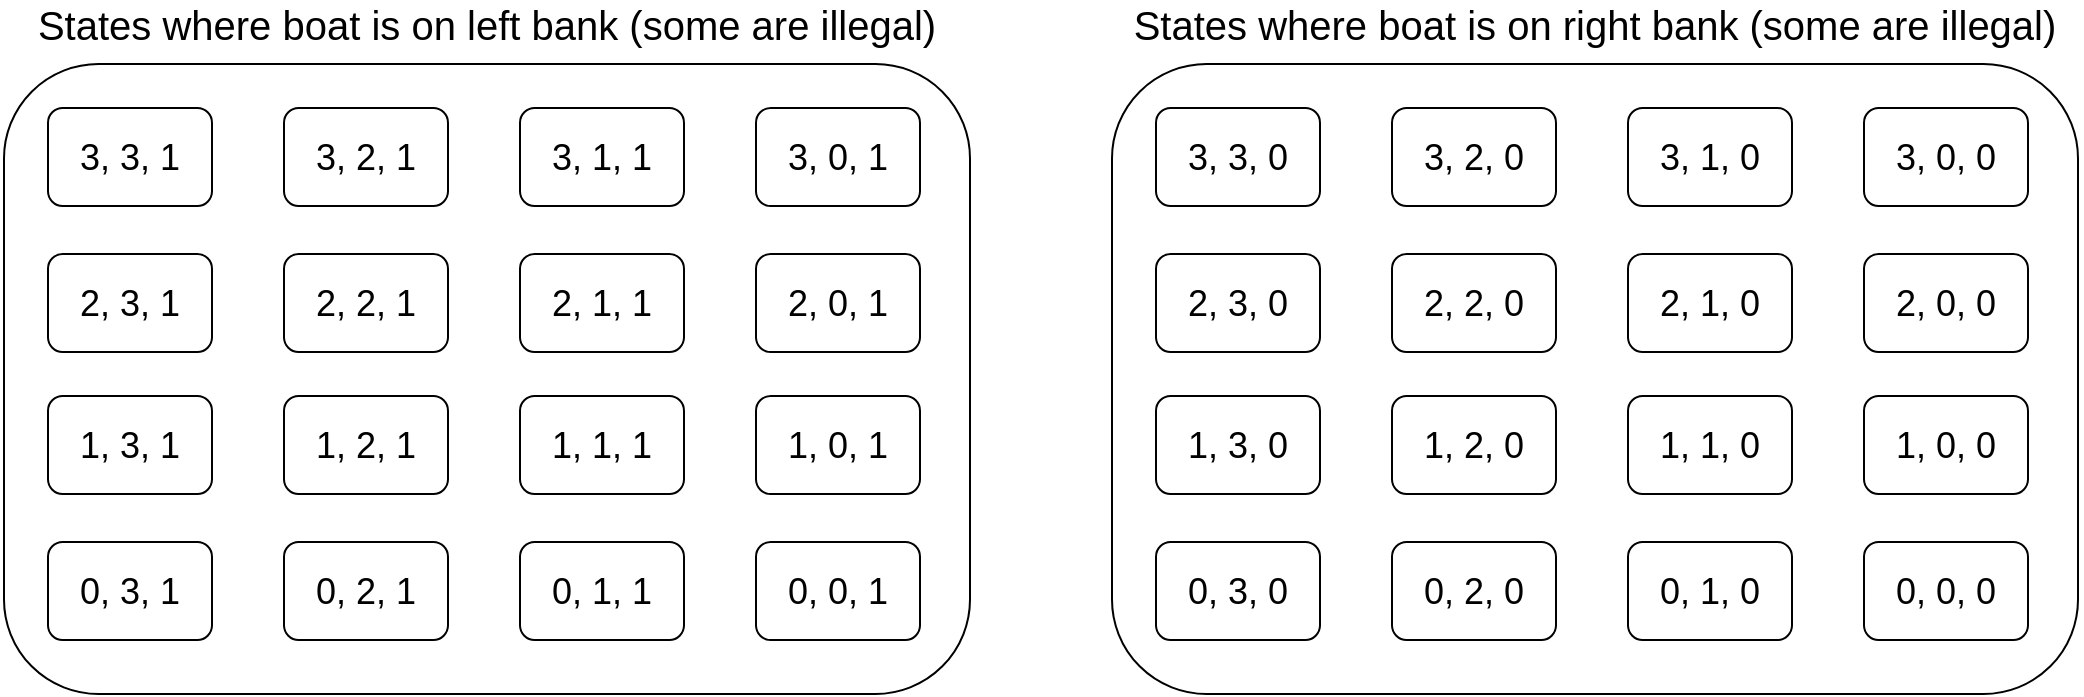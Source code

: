 <mxfile version="14.9.6" type="device" pages="2"><diagram id="nJK5X1Sszg_bnhHg7u3W" name="all_vertices"><mxGraphModel dx="1737" dy="691" grid="0" gridSize="10" guides="1" tooltips="1" connect="1" arrows="1" fold="1" page="0" pageScale="1" pageWidth="850" pageHeight="1100" math="0" shadow="0"><root><mxCell id="0"/><mxCell id="1" parent="0"/><mxCell id="VCcTrK-cu0kdhdaBgV6F-11" value="" style="rounded=1;whiteSpace=wrap;html=1;fillColor=none;" vertex="1" parent="1"><mxGeometry x="193" y="590" width="483" height="315" as="geometry"/></mxCell><mxCell id="VCcTrK-cu0kdhdaBgV6F-1" value="&lt;font style=&quot;font-size: 18px&quot;&gt;3, 3, 1&lt;/font&gt;" style="rounded=1;whiteSpace=wrap;html=1;" vertex="1" parent="1"><mxGeometry x="215" y="612" width="82" height="49" as="geometry"/></mxCell><mxCell id="VCcTrK-cu0kdhdaBgV6F-2" value="&lt;font style=&quot;font-size: 18px&quot;&gt;3, 2, 1&lt;/font&gt;" style="rounded=1;whiteSpace=wrap;html=1;" vertex="1" parent="1"><mxGeometry x="333" y="612" width="82" height="49" as="geometry"/></mxCell><mxCell id="VCcTrK-cu0kdhdaBgV6F-3" value="&lt;font style=&quot;font-size: 18px&quot;&gt;3, 1, 1&lt;/font&gt;" style="rounded=1;whiteSpace=wrap;html=1;" vertex="1" parent="1"><mxGeometry x="451" y="612" width="82" height="49" as="geometry"/></mxCell><mxCell id="VCcTrK-cu0kdhdaBgV6F-4" value="&lt;font style=&quot;font-size: 18px&quot;&gt;3, 0, 1&lt;/font&gt;" style="rounded=1;whiteSpace=wrap;html=1;" vertex="1" parent="1"><mxGeometry x="569" y="612" width="82" height="49" as="geometry"/></mxCell><mxCell id="VCcTrK-cu0kdhdaBgV6F-12" value="&lt;font style=&quot;font-size: 20px&quot;&gt;States where boat is on left bank (some are illegal)&lt;/font&gt;" style="text;html=1;strokeColor=none;fillColor=none;align=center;verticalAlign=middle;whiteSpace=wrap;rounded=0;" vertex="1" parent="1"><mxGeometry x="191" y="560" width="487" height="20" as="geometry"/></mxCell><mxCell id="nKM83fhB-j1d3AecDEzB-1" value="&lt;font style=&quot;font-size: 18px&quot;&gt;2, 3, 1&lt;/font&gt;" style="rounded=1;whiteSpace=wrap;html=1;" vertex="1" parent="1"><mxGeometry x="215" y="685" width="82" height="49" as="geometry"/></mxCell><mxCell id="nKM83fhB-j1d3AecDEzB-2" value="&lt;font style=&quot;font-size: 18px&quot;&gt;2, 2, 1&lt;/font&gt;" style="rounded=1;whiteSpace=wrap;html=1;" vertex="1" parent="1"><mxGeometry x="333" y="685" width="82" height="49" as="geometry"/></mxCell><mxCell id="nKM83fhB-j1d3AecDEzB-3" value="&lt;font style=&quot;font-size: 18px&quot;&gt;2, 1, 1&lt;/font&gt;" style="rounded=1;whiteSpace=wrap;html=1;" vertex="1" parent="1"><mxGeometry x="451" y="685" width="82" height="49" as="geometry"/></mxCell><mxCell id="nKM83fhB-j1d3AecDEzB-4" value="&lt;font style=&quot;font-size: 18px&quot;&gt;2, 0, 1&lt;/font&gt;" style="rounded=1;whiteSpace=wrap;html=1;" vertex="1" parent="1"><mxGeometry x="569" y="685" width="82" height="49" as="geometry"/></mxCell><mxCell id="nKM83fhB-j1d3AecDEzB-5" value="&lt;font style=&quot;font-size: 18px&quot;&gt;1, 3, 1&lt;/font&gt;" style="rounded=1;whiteSpace=wrap;html=1;" vertex="1" parent="1"><mxGeometry x="215" y="756" width="82" height="49" as="geometry"/></mxCell><mxCell id="nKM83fhB-j1d3AecDEzB-6" value="&lt;font style=&quot;font-size: 18px&quot;&gt;1, 2, 1&lt;/font&gt;" style="rounded=1;whiteSpace=wrap;html=1;" vertex="1" parent="1"><mxGeometry x="333" y="756" width="82" height="49" as="geometry"/></mxCell><mxCell id="nKM83fhB-j1d3AecDEzB-7" value="&lt;font style=&quot;font-size: 18px&quot;&gt;1, 1, 1&lt;/font&gt;" style="rounded=1;whiteSpace=wrap;html=1;" vertex="1" parent="1"><mxGeometry x="451" y="756" width="82" height="49" as="geometry"/></mxCell><mxCell id="nKM83fhB-j1d3AecDEzB-8" value="&lt;font style=&quot;font-size: 18px&quot;&gt;1, 0, 1&lt;/font&gt;" style="rounded=1;whiteSpace=wrap;html=1;" vertex="1" parent="1"><mxGeometry x="569" y="756" width="82" height="49" as="geometry"/></mxCell><mxCell id="nKM83fhB-j1d3AecDEzB-9" value="&lt;font style=&quot;font-size: 18px&quot;&gt;0, 3, 1&lt;/font&gt;" style="rounded=1;whiteSpace=wrap;html=1;" vertex="1" parent="1"><mxGeometry x="215" y="829" width="82" height="49" as="geometry"/></mxCell><mxCell id="nKM83fhB-j1d3AecDEzB-10" value="&lt;font style=&quot;font-size: 18px&quot;&gt;0, 2, 1&lt;/font&gt;" style="rounded=1;whiteSpace=wrap;html=1;" vertex="1" parent="1"><mxGeometry x="333" y="829" width="82" height="49" as="geometry"/></mxCell><mxCell id="nKM83fhB-j1d3AecDEzB-11" value="&lt;font style=&quot;font-size: 18px&quot;&gt;0, 1, 1&lt;/font&gt;" style="rounded=1;whiteSpace=wrap;html=1;" vertex="1" parent="1"><mxGeometry x="451" y="829" width="82" height="49" as="geometry"/></mxCell><mxCell id="nKM83fhB-j1d3AecDEzB-12" value="&lt;font style=&quot;font-size: 18px&quot;&gt;0, 0, 1&lt;/font&gt;" style="rounded=1;whiteSpace=wrap;html=1;" vertex="1" parent="1"><mxGeometry x="569" y="829" width="82" height="49" as="geometry"/></mxCell><mxCell id="nKM83fhB-j1d3AecDEzB-13" value="" style="rounded=1;whiteSpace=wrap;html=1;fillColor=none;" vertex="1" parent="1"><mxGeometry x="747" y="590" width="483" height="315" as="geometry"/></mxCell><mxCell id="nKM83fhB-j1d3AecDEzB-14" value="&lt;font style=&quot;font-size: 18px&quot;&gt;3, 3, 0&lt;/font&gt;" style="rounded=1;whiteSpace=wrap;html=1;" vertex="1" parent="1"><mxGeometry x="769" y="612" width="82" height="49" as="geometry"/></mxCell><mxCell id="nKM83fhB-j1d3AecDEzB-15" value="&lt;font style=&quot;font-size: 18px&quot;&gt;3, 2, 0&lt;/font&gt;" style="rounded=1;whiteSpace=wrap;html=1;" vertex="1" parent="1"><mxGeometry x="887" y="612" width="82" height="49" as="geometry"/></mxCell><mxCell id="nKM83fhB-j1d3AecDEzB-16" value="&lt;font style=&quot;font-size: 18px&quot;&gt;3, 1, 0&lt;/font&gt;" style="rounded=1;whiteSpace=wrap;html=1;" vertex="1" parent="1"><mxGeometry x="1005" y="612" width="82" height="49" as="geometry"/></mxCell><mxCell id="nKM83fhB-j1d3AecDEzB-17" value="&lt;font style=&quot;font-size: 18px&quot;&gt;3, 0, 0&lt;/font&gt;" style="rounded=1;whiteSpace=wrap;html=1;" vertex="1" parent="1"><mxGeometry x="1123" y="612" width="82" height="49" as="geometry"/></mxCell><mxCell id="nKM83fhB-j1d3AecDEzB-18" value="&lt;font style=&quot;font-size: 20px&quot;&gt;States where boat is on right bank (some are illegal)&lt;/font&gt;" style="text;html=1;strokeColor=none;fillColor=none;align=center;verticalAlign=middle;whiteSpace=wrap;rounded=0;" vertex="1" parent="1"><mxGeometry x="745" y="560" width="487" height="20" as="geometry"/></mxCell><mxCell id="nKM83fhB-j1d3AecDEzB-19" value="&lt;font style=&quot;font-size: 18px&quot;&gt;2, 3, 0&lt;/font&gt;" style="rounded=1;whiteSpace=wrap;html=1;" vertex="1" parent="1"><mxGeometry x="769" y="685" width="82" height="49" as="geometry"/></mxCell><mxCell id="nKM83fhB-j1d3AecDEzB-20" value="&lt;font style=&quot;font-size: 18px&quot;&gt;2, 2, 0&lt;/font&gt;" style="rounded=1;whiteSpace=wrap;html=1;" vertex="1" parent="1"><mxGeometry x="887" y="685" width="82" height="49" as="geometry"/></mxCell><mxCell id="nKM83fhB-j1d3AecDEzB-21" value="&lt;font style=&quot;font-size: 18px&quot;&gt;2, 1, 0&lt;/font&gt;" style="rounded=1;whiteSpace=wrap;html=1;" vertex="1" parent="1"><mxGeometry x="1005" y="685" width="82" height="49" as="geometry"/></mxCell><mxCell id="nKM83fhB-j1d3AecDEzB-22" value="&lt;font style=&quot;font-size: 18px&quot;&gt;2, 0, 0&lt;/font&gt;" style="rounded=1;whiteSpace=wrap;html=1;" vertex="1" parent="1"><mxGeometry x="1123" y="685" width="82" height="49" as="geometry"/></mxCell><mxCell id="nKM83fhB-j1d3AecDEzB-23" value="&lt;font style=&quot;font-size: 18px&quot;&gt;1, 3, 0&lt;/font&gt;" style="rounded=1;whiteSpace=wrap;html=1;" vertex="1" parent="1"><mxGeometry x="769" y="756" width="82" height="49" as="geometry"/></mxCell><mxCell id="nKM83fhB-j1d3AecDEzB-24" value="&lt;font style=&quot;font-size: 18px&quot;&gt;1, 2, 0&lt;/font&gt;" style="rounded=1;whiteSpace=wrap;html=1;" vertex="1" parent="1"><mxGeometry x="887" y="756" width="82" height="49" as="geometry"/></mxCell><mxCell id="nKM83fhB-j1d3AecDEzB-25" value="&lt;font style=&quot;font-size: 18px&quot;&gt;1, 1, 0&lt;/font&gt;" style="rounded=1;whiteSpace=wrap;html=1;" vertex="1" parent="1"><mxGeometry x="1005" y="756" width="82" height="49" as="geometry"/></mxCell><mxCell id="nKM83fhB-j1d3AecDEzB-26" value="&lt;font style=&quot;font-size: 18px&quot;&gt;1, 0, 0&lt;/font&gt;" style="rounded=1;whiteSpace=wrap;html=1;" vertex="1" parent="1"><mxGeometry x="1123" y="756" width="82" height="49" as="geometry"/></mxCell><mxCell id="nKM83fhB-j1d3AecDEzB-27" value="&lt;font style=&quot;font-size: 18px&quot;&gt;0, 3, 0&lt;/font&gt;" style="rounded=1;whiteSpace=wrap;html=1;" vertex="1" parent="1"><mxGeometry x="769" y="829" width="82" height="49" as="geometry"/></mxCell><mxCell id="nKM83fhB-j1d3AecDEzB-28" value="&lt;font style=&quot;font-size: 18px&quot;&gt;0, 2, 0&lt;/font&gt;" style="rounded=1;whiteSpace=wrap;html=1;" vertex="1" parent="1"><mxGeometry x="887" y="829" width="82" height="49" as="geometry"/></mxCell><mxCell id="nKM83fhB-j1d3AecDEzB-29" value="&lt;font style=&quot;font-size: 18px&quot;&gt;0, 1, 0&lt;/font&gt;" style="rounded=1;whiteSpace=wrap;html=1;" vertex="1" parent="1"><mxGeometry x="1005" y="829" width="82" height="49" as="geometry"/></mxCell><mxCell id="nKM83fhB-j1d3AecDEzB-30" value="&lt;font style=&quot;font-size: 18px&quot;&gt;0, 0, 0&lt;/font&gt;" style="rounded=1;whiteSpace=wrap;html=1;" vertex="1" parent="1"><mxGeometry x="1123" y="829" width="82" height="49" as="geometry"/></mxCell></root></mxGraphModel></diagram><diagram id="CacT0BVkm1H_-_rktZVl" name="complete_graph"><mxGraphModel dx="1216" dy="364" grid="0" gridSize="10" guides="1" tooltips="1" connect="1" arrows="1" fold="1" page="0" pageScale="1" pageWidth="850" pageHeight="1100" math="0" shadow="0"><root><mxCell id="Bh7YoWuoiiWLOEMoSYsu-0"/><mxCell id="Bh7YoWuoiiWLOEMoSYsu-1" parent="Bh7YoWuoiiWLOEMoSYsu-0"/><mxCell id="mnqlZTQZBOtXBk9qUevA-0" style="edgeStyle=none;rounded=0;orthogonalLoop=1;jettySize=auto;html=1;exitX=0.5;exitY=1;exitDx=0;exitDy=0;entryX=1;entryY=0;entryDx=0;entryDy=0;strokeWidth=2;" edge="1" parent="Bh7YoWuoiiWLOEMoSYsu-1" source="mnqlZTQZBOtXBk9qUevA-4" target="mnqlZTQZBOtXBk9qUevA-5"><mxGeometry relative="1" as="geometry"/></mxCell><mxCell id="mnqlZTQZBOtXBk9qUevA-1" style="edgeStyle=none;rounded=0;orthogonalLoop=1;jettySize=auto;html=1;exitX=0.5;exitY=1;exitDx=0;exitDy=0;entryX=0.5;entryY=0;entryDx=0;entryDy=0;strokeWidth=2;" edge="1" parent="Bh7YoWuoiiWLOEMoSYsu-1" source="mnqlZTQZBOtXBk9qUevA-4" target="mnqlZTQZBOtXBk9qUevA-6"><mxGeometry relative="1" as="geometry"/></mxCell><mxCell id="mnqlZTQZBOtXBk9qUevA-2" style="edgeStyle=none;rounded=0;orthogonalLoop=1;jettySize=auto;html=1;exitX=0.5;exitY=1;exitDx=0;exitDy=0;entryX=0.5;entryY=0;entryDx=0;entryDy=0;strokeWidth=2;" edge="1" parent="Bh7YoWuoiiWLOEMoSYsu-1" source="mnqlZTQZBOtXBk9qUevA-4" target="mnqlZTQZBOtXBk9qUevA-7"><mxGeometry relative="1" as="geometry"/></mxCell><mxCell id="mnqlZTQZBOtXBk9qUevA-3" style="edgeStyle=none;rounded=0;orthogonalLoop=1;jettySize=auto;html=1;exitX=0.5;exitY=1;exitDx=0;exitDy=0;entryX=0;entryY=0;entryDx=0;entryDy=0;strokeWidth=2;" edge="1" parent="Bh7YoWuoiiWLOEMoSYsu-1" source="mnqlZTQZBOtXBk9qUevA-4" target="mnqlZTQZBOtXBk9qUevA-8"><mxGeometry relative="1" as="geometry"/></mxCell><mxCell id="mnqlZTQZBOtXBk9qUevA-4" value="&lt;font style=&quot;font-size: 18px&quot;&gt;3, 3, 1&lt;/font&gt;" style="rounded=1;whiteSpace=wrap;html=1;strokeWidth=2;fillColor=#d5e8d4;strokeColor=#82b366;" vertex="1" parent="Bh7YoWuoiiWLOEMoSYsu-1"><mxGeometry x="494" y="616" width="82" height="49" as="geometry"/></mxCell><mxCell id="mnqlZTQZBOtXBk9qUevA-5" value="&lt;font style=&quot;font-size: 18px&quot;&gt;3, 3, 0&lt;/font&gt;" style="rounded=1;whiteSpace=wrap;html=1;fillColor=#f8cecc;strokeColor=#b85450;strokeWidth=2;" vertex="1" parent="Bh7YoWuoiiWLOEMoSYsu-1"><mxGeometry x="322" y="745" width="82" height="49" as="geometry"/></mxCell><mxCell id="mnqlZTQZBOtXBk9qUevA-6" value="&lt;font style=&quot;font-size: 18px&quot;&gt;3, 2, 0&lt;/font&gt;" style="rounded=1;whiteSpace=wrap;html=1;fillColor=#d5e8d4;strokeColor=#82b366;strokeWidth=2;" vertex="1" parent="Bh7YoWuoiiWLOEMoSYsu-1"><mxGeometry x="436" y="745" width="82" height="49" as="geometry"/></mxCell><mxCell id="mnqlZTQZBOtXBk9qUevA-7" value="&lt;font style=&quot;font-size: 18px&quot;&gt;2, 3, 0&lt;/font&gt;" style="rounded=1;whiteSpace=wrap;html=1;fillColor=#f8cecc;strokeColor=#b85450;strokeWidth=2;" vertex="1" parent="Bh7YoWuoiiWLOEMoSYsu-1"><mxGeometry x="547" y="745" width="82" height="49" as="geometry"/></mxCell><mxCell id="mnqlZTQZBOtXBk9qUevA-8" value="&lt;font style=&quot;font-size: 18px&quot;&gt;2, 2, 0&lt;/font&gt;" style="rounded=1;whiteSpace=wrap;html=1;fillColor=#d5e8d4;strokeColor=#82b366;strokeWidth=2;" vertex="1" parent="Bh7YoWuoiiWLOEMoSYsu-1"><mxGeometry x="666" y="745" width="82" height="49" as="geometry"/></mxCell></root></mxGraphModel></diagram></mxfile>